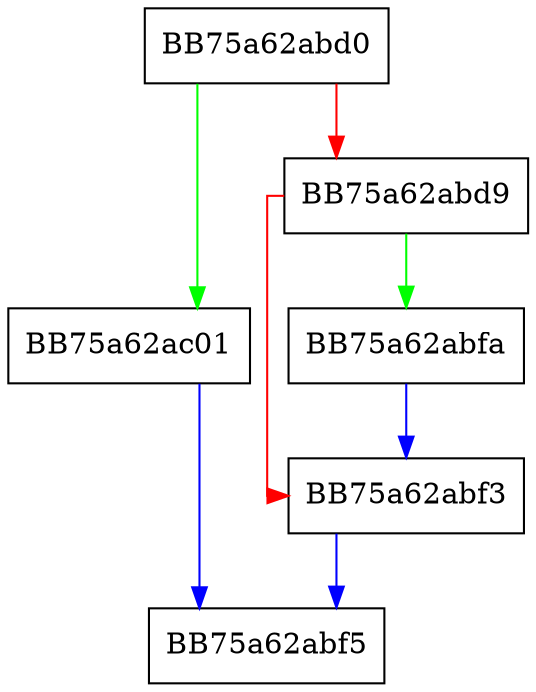 digraph Delete {
  node [shape="box"];
  graph [splines=ortho];
  BB75a62abd0 -> BB75a62ac01 [color="green"];
  BB75a62abd0 -> BB75a62abd9 [color="red"];
  BB75a62abd9 -> BB75a62abfa [color="green"];
  BB75a62abd9 -> BB75a62abf3 [color="red"];
  BB75a62abf3 -> BB75a62abf5 [color="blue"];
  BB75a62abfa -> BB75a62abf3 [color="blue"];
  BB75a62ac01 -> BB75a62abf5 [color="blue"];
}